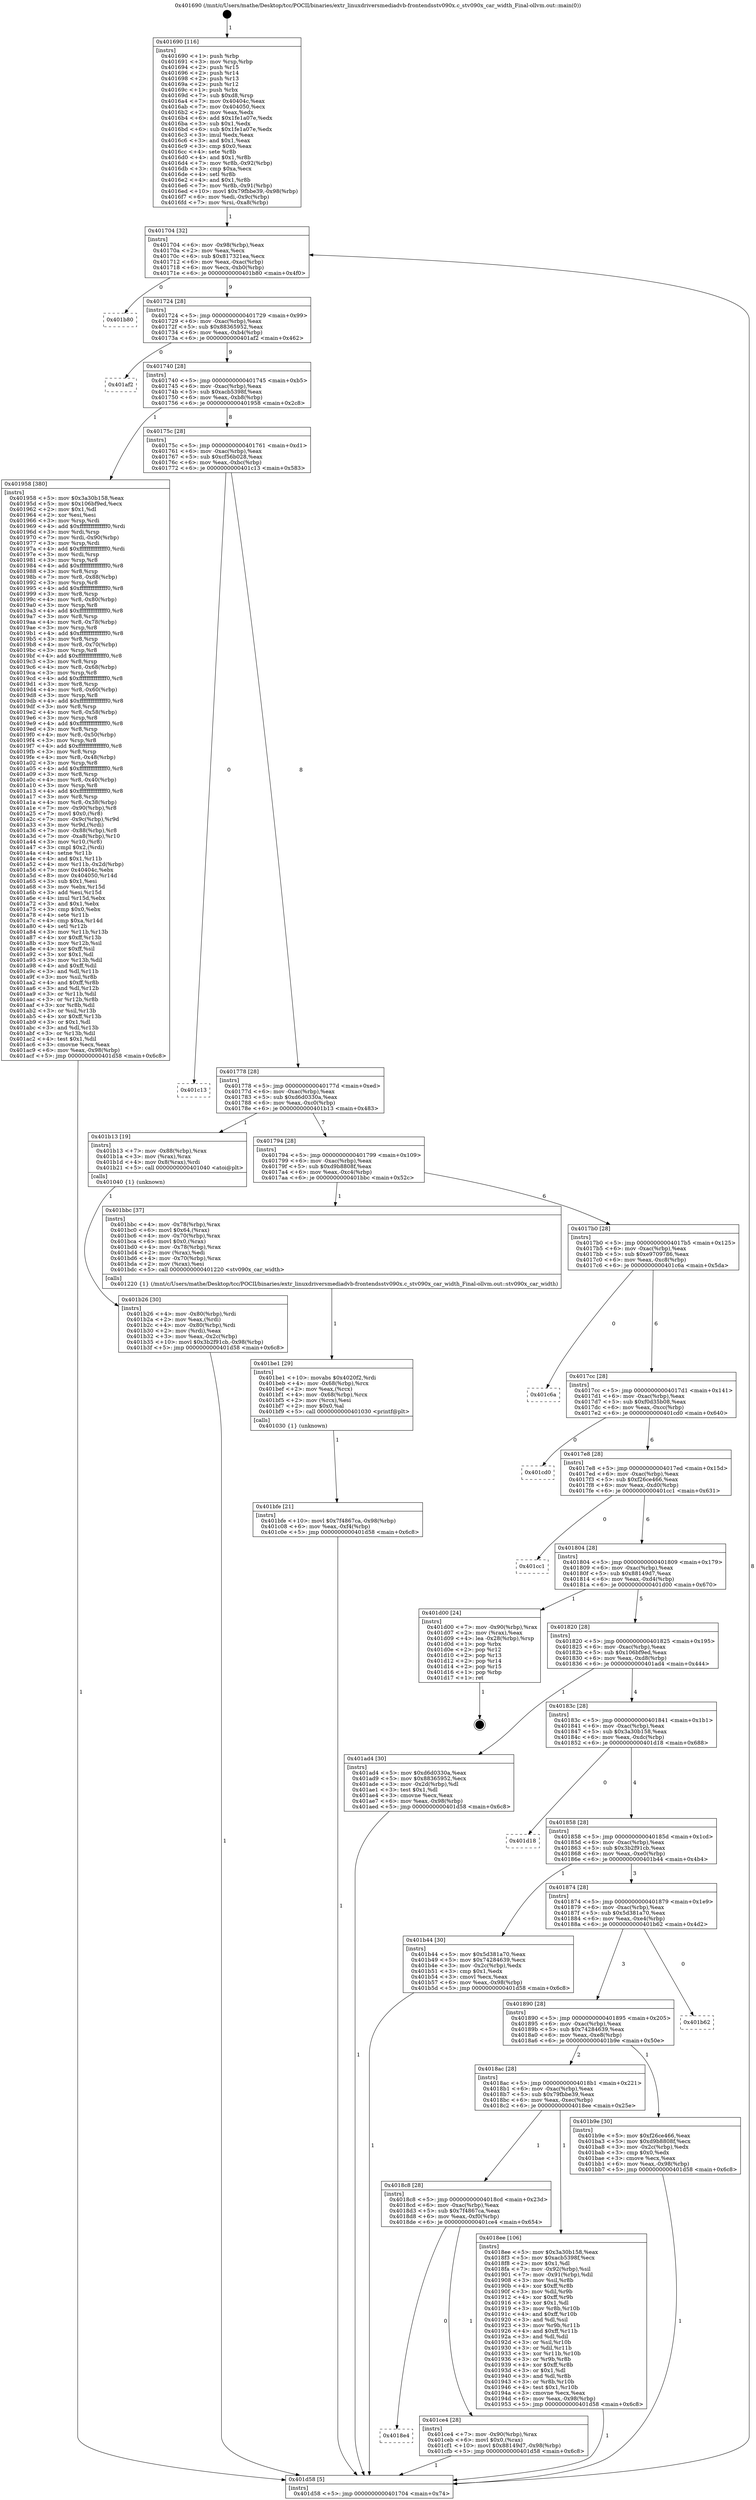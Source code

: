 digraph "0x401690" {
  label = "0x401690 (/mnt/c/Users/mathe/Desktop/tcc/POCII/binaries/extr_linuxdriversmediadvb-frontendsstv090x.c_stv090x_car_width_Final-ollvm.out::main(0))"
  labelloc = "t"
  node[shape=record]

  Entry [label="",width=0.3,height=0.3,shape=circle,fillcolor=black,style=filled]
  "0x401704" [label="{
     0x401704 [32]\l
     | [instrs]\l
     &nbsp;&nbsp;0x401704 \<+6\>: mov -0x98(%rbp),%eax\l
     &nbsp;&nbsp;0x40170a \<+2\>: mov %eax,%ecx\l
     &nbsp;&nbsp;0x40170c \<+6\>: sub $0x817321ea,%ecx\l
     &nbsp;&nbsp;0x401712 \<+6\>: mov %eax,-0xac(%rbp)\l
     &nbsp;&nbsp;0x401718 \<+6\>: mov %ecx,-0xb0(%rbp)\l
     &nbsp;&nbsp;0x40171e \<+6\>: je 0000000000401b80 \<main+0x4f0\>\l
  }"]
  "0x401b80" [label="{
     0x401b80\l
  }", style=dashed]
  "0x401724" [label="{
     0x401724 [28]\l
     | [instrs]\l
     &nbsp;&nbsp;0x401724 \<+5\>: jmp 0000000000401729 \<main+0x99\>\l
     &nbsp;&nbsp;0x401729 \<+6\>: mov -0xac(%rbp),%eax\l
     &nbsp;&nbsp;0x40172f \<+5\>: sub $0x88365952,%eax\l
     &nbsp;&nbsp;0x401734 \<+6\>: mov %eax,-0xb4(%rbp)\l
     &nbsp;&nbsp;0x40173a \<+6\>: je 0000000000401af2 \<main+0x462\>\l
  }"]
  Exit [label="",width=0.3,height=0.3,shape=circle,fillcolor=black,style=filled,peripheries=2]
  "0x401af2" [label="{
     0x401af2\l
  }", style=dashed]
  "0x401740" [label="{
     0x401740 [28]\l
     | [instrs]\l
     &nbsp;&nbsp;0x401740 \<+5\>: jmp 0000000000401745 \<main+0xb5\>\l
     &nbsp;&nbsp;0x401745 \<+6\>: mov -0xac(%rbp),%eax\l
     &nbsp;&nbsp;0x40174b \<+5\>: sub $0xacb5398f,%eax\l
     &nbsp;&nbsp;0x401750 \<+6\>: mov %eax,-0xb8(%rbp)\l
     &nbsp;&nbsp;0x401756 \<+6\>: je 0000000000401958 \<main+0x2c8\>\l
  }"]
  "0x4018e4" [label="{
     0x4018e4\l
  }", style=dashed]
  "0x401958" [label="{
     0x401958 [380]\l
     | [instrs]\l
     &nbsp;&nbsp;0x401958 \<+5\>: mov $0x3a30b158,%eax\l
     &nbsp;&nbsp;0x40195d \<+5\>: mov $0x106bf9ed,%ecx\l
     &nbsp;&nbsp;0x401962 \<+2\>: mov $0x1,%dl\l
     &nbsp;&nbsp;0x401964 \<+2\>: xor %esi,%esi\l
     &nbsp;&nbsp;0x401966 \<+3\>: mov %rsp,%rdi\l
     &nbsp;&nbsp;0x401969 \<+4\>: add $0xfffffffffffffff0,%rdi\l
     &nbsp;&nbsp;0x40196d \<+3\>: mov %rdi,%rsp\l
     &nbsp;&nbsp;0x401970 \<+7\>: mov %rdi,-0x90(%rbp)\l
     &nbsp;&nbsp;0x401977 \<+3\>: mov %rsp,%rdi\l
     &nbsp;&nbsp;0x40197a \<+4\>: add $0xfffffffffffffff0,%rdi\l
     &nbsp;&nbsp;0x40197e \<+3\>: mov %rdi,%rsp\l
     &nbsp;&nbsp;0x401981 \<+3\>: mov %rsp,%r8\l
     &nbsp;&nbsp;0x401984 \<+4\>: add $0xfffffffffffffff0,%r8\l
     &nbsp;&nbsp;0x401988 \<+3\>: mov %r8,%rsp\l
     &nbsp;&nbsp;0x40198b \<+7\>: mov %r8,-0x88(%rbp)\l
     &nbsp;&nbsp;0x401992 \<+3\>: mov %rsp,%r8\l
     &nbsp;&nbsp;0x401995 \<+4\>: add $0xfffffffffffffff0,%r8\l
     &nbsp;&nbsp;0x401999 \<+3\>: mov %r8,%rsp\l
     &nbsp;&nbsp;0x40199c \<+4\>: mov %r8,-0x80(%rbp)\l
     &nbsp;&nbsp;0x4019a0 \<+3\>: mov %rsp,%r8\l
     &nbsp;&nbsp;0x4019a3 \<+4\>: add $0xfffffffffffffff0,%r8\l
     &nbsp;&nbsp;0x4019a7 \<+3\>: mov %r8,%rsp\l
     &nbsp;&nbsp;0x4019aa \<+4\>: mov %r8,-0x78(%rbp)\l
     &nbsp;&nbsp;0x4019ae \<+3\>: mov %rsp,%r8\l
     &nbsp;&nbsp;0x4019b1 \<+4\>: add $0xfffffffffffffff0,%r8\l
     &nbsp;&nbsp;0x4019b5 \<+3\>: mov %r8,%rsp\l
     &nbsp;&nbsp;0x4019b8 \<+4\>: mov %r8,-0x70(%rbp)\l
     &nbsp;&nbsp;0x4019bc \<+3\>: mov %rsp,%r8\l
     &nbsp;&nbsp;0x4019bf \<+4\>: add $0xfffffffffffffff0,%r8\l
     &nbsp;&nbsp;0x4019c3 \<+3\>: mov %r8,%rsp\l
     &nbsp;&nbsp;0x4019c6 \<+4\>: mov %r8,-0x68(%rbp)\l
     &nbsp;&nbsp;0x4019ca \<+3\>: mov %rsp,%r8\l
     &nbsp;&nbsp;0x4019cd \<+4\>: add $0xfffffffffffffff0,%r8\l
     &nbsp;&nbsp;0x4019d1 \<+3\>: mov %r8,%rsp\l
     &nbsp;&nbsp;0x4019d4 \<+4\>: mov %r8,-0x60(%rbp)\l
     &nbsp;&nbsp;0x4019d8 \<+3\>: mov %rsp,%r8\l
     &nbsp;&nbsp;0x4019db \<+4\>: add $0xfffffffffffffff0,%r8\l
     &nbsp;&nbsp;0x4019df \<+3\>: mov %r8,%rsp\l
     &nbsp;&nbsp;0x4019e2 \<+4\>: mov %r8,-0x58(%rbp)\l
     &nbsp;&nbsp;0x4019e6 \<+3\>: mov %rsp,%r8\l
     &nbsp;&nbsp;0x4019e9 \<+4\>: add $0xfffffffffffffff0,%r8\l
     &nbsp;&nbsp;0x4019ed \<+3\>: mov %r8,%rsp\l
     &nbsp;&nbsp;0x4019f0 \<+4\>: mov %r8,-0x50(%rbp)\l
     &nbsp;&nbsp;0x4019f4 \<+3\>: mov %rsp,%r8\l
     &nbsp;&nbsp;0x4019f7 \<+4\>: add $0xfffffffffffffff0,%r8\l
     &nbsp;&nbsp;0x4019fb \<+3\>: mov %r8,%rsp\l
     &nbsp;&nbsp;0x4019fe \<+4\>: mov %r8,-0x48(%rbp)\l
     &nbsp;&nbsp;0x401a02 \<+3\>: mov %rsp,%r8\l
     &nbsp;&nbsp;0x401a05 \<+4\>: add $0xfffffffffffffff0,%r8\l
     &nbsp;&nbsp;0x401a09 \<+3\>: mov %r8,%rsp\l
     &nbsp;&nbsp;0x401a0c \<+4\>: mov %r8,-0x40(%rbp)\l
     &nbsp;&nbsp;0x401a10 \<+3\>: mov %rsp,%r8\l
     &nbsp;&nbsp;0x401a13 \<+4\>: add $0xfffffffffffffff0,%r8\l
     &nbsp;&nbsp;0x401a17 \<+3\>: mov %r8,%rsp\l
     &nbsp;&nbsp;0x401a1a \<+4\>: mov %r8,-0x38(%rbp)\l
     &nbsp;&nbsp;0x401a1e \<+7\>: mov -0x90(%rbp),%r8\l
     &nbsp;&nbsp;0x401a25 \<+7\>: movl $0x0,(%r8)\l
     &nbsp;&nbsp;0x401a2c \<+7\>: mov -0x9c(%rbp),%r9d\l
     &nbsp;&nbsp;0x401a33 \<+3\>: mov %r9d,(%rdi)\l
     &nbsp;&nbsp;0x401a36 \<+7\>: mov -0x88(%rbp),%r8\l
     &nbsp;&nbsp;0x401a3d \<+7\>: mov -0xa8(%rbp),%r10\l
     &nbsp;&nbsp;0x401a44 \<+3\>: mov %r10,(%r8)\l
     &nbsp;&nbsp;0x401a47 \<+3\>: cmpl $0x2,(%rdi)\l
     &nbsp;&nbsp;0x401a4a \<+4\>: setne %r11b\l
     &nbsp;&nbsp;0x401a4e \<+4\>: and $0x1,%r11b\l
     &nbsp;&nbsp;0x401a52 \<+4\>: mov %r11b,-0x2d(%rbp)\l
     &nbsp;&nbsp;0x401a56 \<+7\>: mov 0x40404c,%ebx\l
     &nbsp;&nbsp;0x401a5d \<+8\>: mov 0x404050,%r14d\l
     &nbsp;&nbsp;0x401a65 \<+3\>: sub $0x1,%esi\l
     &nbsp;&nbsp;0x401a68 \<+3\>: mov %ebx,%r15d\l
     &nbsp;&nbsp;0x401a6b \<+3\>: add %esi,%r15d\l
     &nbsp;&nbsp;0x401a6e \<+4\>: imul %r15d,%ebx\l
     &nbsp;&nbsp;0x401a72 \<+3\>: and $0x1,%ebx\l
     &nbsp;&nbsp;0x401a75 \<+3\>: cmp $0x0,%ebx\l
     &nbsp;&nbsp;0x401a78 \<+4\>: sete %r11b\l
     &nbsp;&nbsp;0x401a7c \<+4\>: cmp $0xa,%r14d\l
     &nbsp;&nbsp;0x401a80 \<+4\>: setl %r12b\l
     &nbsp;&nbsp;0x401a84 \<+3\>: mov %r11b,%r13b\l
     &nbsp;&nbsp;0x401a87 \<+4\>: xor $0xff,%r13b\l
     &nbsp;&nbsp;0x401a8b \<+3\>: mov %r12b,%sil\l
     &nbsp;&nbsp;0x401a8e \<+4\>: xor $0xff,%sil\l
     &nbsp;&nbsp;0x401a92 \<+3\>: xor $0x1,%dl\l
     &nbsp;&nbsp;0x401a95 \<+3\>: mov %r13b,%dil\l
     &nbsp;&nbsp;0x401a98 \<+4\>: and $0xff,%dil\l
     &nbsp;&nbsp;0x401a9c \<+3\>: and %dl,%r11b\l
     &nbsp;&nbsp;0x401a9f \<+3\>: mov %sil,%r8b\l
     &nbsp;&nbsp;0x401aa2 \<+4\>: and $0xff,%r8b\l
     &nbsp;&nbsp;0x401aa6 \<+3\>: and %dl,%r12b\l
     &nbsp;&nbsp;0x401aa9 \<+3\>: or %r11b,%dil\l
     &nbsp;&nbsp;0x401aac \<+3\>: or %r12b,%r8b\l
     &nbsp;&nbsp;0x401aaf \<+3\>: xor %r8b,%dil\l
     &nbsp;&nbsp;0x401ab2 \<+3\>: or %sil,%r13b\l
     &nbsp;&nbsp;0x401ab5 \<+4\>: xor $0xff,%r13b\l
     &nbsp;&nbsp;0x401ab9 \<+3\>: or $0x1,%dl\l
     &nbsp;&nbsp;0x401abc \<+3\>: and %dl,%r13b\l
     &nbsp;&nbsp;0x401abf \<+3\>: or %r13b,%dil\l
     &nbsp;&nbsp;0x401ac2 \<+4\>: test $0x1,%dil\l
     &nbsp;&nbsp;0x401ac6 \<+3\>: cmovne %ecx,%eax\l
     &nbsp;&nbsp;0x401ac9 \<+6\>: mov %eax,-0x98(%rbp)\l
     &nbsp;&nbsp;0x401acf \<+5\>: jmp 0000000000401d58 \<main+0x6c8\>\l
  }"]
  "0x40175c" [label="{
     0x40175c [28]\l
     | [instrs]\l
     &nbsp;&nbsp;0x40175c \<+5\>: jmp 0000000000401761 \<main+0xd1\>\l
     &nbsp;&nbsp;0x401761 \<+6\>: mov -0xac(%rbp),%eax\l
     &nbsp;&nbsp;0x401767 \<+5\>: sub $0xcf56b028,%eax\l
     &nbsp;&nbsp;0x40176c \<+6\>: mov %eax,-0xbc(%rbp)\l
     &nbsp;&nbsp;0x401772 \<+6\>: je 0000000000401c13 \<main+0x583\>\l
  }"]
  "0x401ce4" [label="{
     0x401ce4 [28]\l
     | [instrs]\l
     &nbsp;&nbsp;0x401ce4 \<+7\>: mov -0x90(%rbp),%rax\l
     &nbsp;&nbsp;0x401ceb \<+6\>: movl $0x0,(%rax)\l
     &nbsp;&nbsp;0x401cf1 \<+10\>: movl $0x88149d7,-0x98(%rbp)\l
     &nbsp;&nbsp;0x401cfb \<+5\>: jmp 0000000000401d58 \<main+0x6c8\>\l
  }"]
  "0x401c13" [label="{
     0x401c13\l
  }", style=dashed]
  "0x401778" [label="{
     0x401778 [28]\l
     | [instrs]\l
     &nbsp;&nbsp;0x401778 \<+5\>: jmp 000000000040177d \<main+0xed\>\l
     &nbsp;&nbsp;0x40177d \<+6\>: mov -0xac(%rbp),%eax\l
     &nbsp;&nbsp;0x401783 \<+5\>: sub $0xd6d0330a,%eax\l
     &nbsp;&nbsp;0x401788 \<+6\>: mov %eax,-0xc0(%rbp)\l
     &nbsp;&nbsp;0x40178e \<+6\>: je 0000000000401b13 \<main+0x483\>\l
  }"]
  "0x401bfe" [label="{
     0x401bfe [21]\l
     | [instrs]\l
     &nbsp;&nbsp;0x401bfe \<+10\>: movl $0x7f4867ca,-0x98(%rbp)\l
     &nbsp;&nbsp;0x401c08 \<+6\>: mov %eax,-0xf4(%rbp)\l
     &nbsp;&nbsp;0x401c0e \<+5\>: jmp 0000000000401d58 \<main+0x6c8\>\l
  }"]
  "0x401b13" [label="{
     0x401b13 [19]\l
     | [instrs]\l
     &nbsp;&nbsp;0x401b13 \<+7\>: mov -0x88(%rbp),%rax\l
     &nbsp;&nbsp;0x401b1a \<+3\>: mov (%rax),%rax\l
     &nbsp;&nbsp;0x401b1d \<+4\>: mov 0x8(%rax),%rdi\l
     &nbsp;&nbsp;0x401b21 \<+5\>: call 0000000000401040 \<atoi@plt\>\l
     | [calls]\l
     &nbsp;&nbsp;0x401040 \{1\} (unknown)\l
  }"]
  "0x401794" [label="{
     0x401794 [28]\l
     | [instrs]\l
     &nbsp;&nbsp;0x401794 \<+5\>: jmp 0000000000401799 \<main+0x109\>\l
     &nbsp;&nbsp;0x401799 \<+6\>: mov -0xac(%rbp),%eax\l
     &nbsp;&nbsp;0x40179f \<+5\>: sub $0xd9b8808f,%eax\l
     &nbsp;&nbsp;0x4017a4 \<+6\>: mov %eax,-0xc4(%rbp)\l
     &nbsp;&nbsp;0x4017aa \<+6\>: je 0000000000401bbc \<main+0x52c\>\l
  }"]
  "0x401be1" [label="{
     0x401be1 [29]\l
     | [instrs]\l
     &nbsp;&nbsp;0x401be1 \<+10\>: movabs $0x4020f2,%rdi\l
     &nbsp;&nbsp;0x401beb \<+4\>: mov -0x68(%rbp),%rcx\l
     &nbsp;&nbsp;0x401bef \<+2\>: mov %eax,(%rcx)\l
     &nbsp;&nbsp;0x401bf1 \<+4\>: mov -0x68(%rbp),%rcx\l
     &nbsp;&nbsp;0x401bf5 \<+2\>: mov (%rcx),%esi\l
     &nbsp;&nbsp;0x401bf7 \<+2\>: mov $0x0,%al\l
     &nbsp;&nbsp;0x401bf9 \<+5\>: call 0000000000401030 \<printf@plt\>\l
     | [calls]\l
     &nbsp;&nbsp;0x401030 \{1\} (unknown)\l
  }"]
  "0x401bbc" [label="{
     0x401bbc [37]\l
     | [instrs]\l
     &nbsp;&nbsp;0x401bbc \<+4\>: mov -0x78(%rbp),%rax\l
     &nbsp;&nbsp;0x401bc0 \<+6\>: movl $0x64,(%rax)\l
     &nbsp;&nbsp;0x401bc6 \<+4\>: mov -0x70(%rbp),%rax\l
     &nbsp;&nbsp;0x401bca \<+6\>: movl $0x0,(%rax)\l
     &nbsp;&nbsp;0x401bd0 \<+4\>: mov -0x78(%rbp),%rax\l
     &nbsp;&nbsp;0x401bd4 \<+2\>: mov (%rax),%edi\l
     &nbsp;&nbsp;0x401bd6 \<+4\>: mov -0x70(%rbp),%rax\l
     &nbsp;&nbsp;0x401bda \<+2\>: mov (%rax),%esi\l
     &nbsp;&nbsp;0x401bdc \<+5\>: call 0000000000401220 \<stv090x_car_width\>\l
     | [calls]\l
     &nbsp;&nbsp;0x401220 \{1\} (/mnt/c/Users/mathe/Desktop/tcc/POCII/binaries/extr_linuxdriversmediadvb-frontendsstv090x.c_stv090x_car_width_Final-ollvm.out::stv090x_car_width)\l
  }"]
  "0x4017b0" [label="{
     0x4017b0 [28]\l
     | [instrs]\l
     &nbsp;&nbsp;0x4017b0 \<+5\>: jmp 00000000004017b5 \<main+0x125\>\l
     &nbsp;&nbsp;0x4017b5 \<+6\>: mov -0xac(%rbp),%eax\l
     &nbsp;&nbsp;0x4017bb \<+5\>: sub $0xe9709786,%eax\l
     &nbsp;&nbsp;0x4017c0 \<+6\>: mov %eax,-0xc8(%rbp)\l
     &nbsp;&nbsp;0x4017c6 \<+6\>: je 0000000000401c6a \<main+0x5da\>\l
  }"]
  "0x401b26" [label="{
     0x401b26 [30]\l
     | [instrs]\l
     &nbsp;&nbsp;0x401b26 \<+4\>: mov -0x80(%rbp),%rdi\l
     &nbsp;&nbsp;0x401b2a \<+2\>: mov %eax,(%rdi)\l
     &nbsp;&nbsp;0x401b2c \<+4\>: mov -0x80(%rbp),%rdi\l
     &nbsp;&nbsp;0x401b30 \<+2\>: mov (%rdi),%eax\l
     &nbsp;&nbsp;0x401b32 \<+3\>: mov %eax,-0x2c(%rbp)\l
     &nbsp;&nbsp;0x401b35 \<+10\>: movl $0x3b2f91cb,-0x98(%rbp)\l
     &nbsp;&nbsp;0x401b3f \<+5\>: jmp 0000000000401d58 \<main+0x6c8\>\l
  }"]
  "0x401c6a" [label="{
     0x401c6a\l
  }", style=dashed]
  "0x4017cc" [label="{
     0x4017cc [28]\l
     | [instrs]\l
     &nbsp;&nbsp;0x4017cc \<+5\>: jmp 00000000004017d1 \<main+0x141\>\l
     &nbsp;&nbsp;0x4017d1 \<+6\>: mov -0xac(%rbp),%eax\l
     &nbsp;&nbsp;0x4017d7 \<+5\>: sub $0xf0d35b08,%eax\l
     &nbsp;&nbsp;0x4017dc \<+6\>: mov %eax,-0xcc(%rbp)\l
     &nbsp;&nbsp;0x4017e2 \<+6\>: je 0000000000401cd0 \<main+0x640\>\l
  }"]
  "0x401690" [label="{
     0x401690 [116]\l
     | [instrs]\l
     &nbsp;&nbsp;0x401690 \<+1\>: push %rbp\l
     &nbsp;&nbsp;0x401691 \<+3\>: mov %rsp,%rbp\l
     &nbsp;&nbsp;0x401694 \<+2\>: push %r15\l
     &nbsp;&nbsp;0x401696 \<+2\>: push %r14\l
     &nbsp;&nbsp;0x401698 \<+2\>: push %r13\l
     &nbsp;&nbsp;0x40169a \<+2\>: push %r12\l
     &nbsp;&nbsp;0x40169c \<+1\>: push %rbx\l
     &nbsp;&nbsp;0x40169d \<+7\>: sub $0xd8,%rsp\l
     &nbsp;&nbsp;0x4016a4 \<+7\>: mov 0x40404c,%eax\l
     &nbsp;&nbsp;0x4016ab \<+7\>: mov 0x404050,%ecx\l
     &nbsp;&nbsp;0x4016b2 \<+2\>: mov %eax,%edx\l
     &nbsp;&nbsp;0x4016b4 \<+6\>: add $0x1fe1a07e,%edx\l
     &nbsp;&nbsp;0x4016ba \<+3\>: sub $0x1,%edx\l
     &nbsp;&nbsp;0x4016bd \<+6\>: sub $0x1fe1a07e,%edx\l
     &nbsp;&nbsp;0x4016c3 \<+3\>: imul %edx,%eax\l
     &nbsp;&nbsp;0x4016c6 \<+3\>: and $0x1,%eax\l
     &nbsp;&nbsp;0x4016c9 \<+3\>: cmp $0x0,%eax\l
     &nbsp;&nbsp;0x4016cc \<+4\>: sete %r8b\l
     &nbsp;&nbsp;0x4016d0 \<+4\>: and $0x1,%r8b\l
     &nbsp;&nbsp;0x4016d4 \<+7\>: mov %r8b,-0x92(%rbp)\l
     &nbsp;&nbsp;0x4016db \<+3\>: cmp $0xa,%ecx\l
     &nbsp;&nbsp;0x4016de \<+4\>: setl %r8b\l
     &nbsp;&nbsp;0x4016e2 \<+4\>: and $0x1,%r8b\l
     &nbsp;&nbsp;0x4016e6 \<+7\>: mov %r8b,-0x91(%rbp)\l
     &nbsp;&nbsp;0x4016ed \<+10\>: movl $0x79fbbe39,-0x98(%rbp)\l
     &nbsp;&nbsp;0x4016f7 \<+6\>: mov %edi,-0x9c(%rbp)\l
     &nbsp;&nbsp;0x4016fd \<+7\>: mov %rsi,-0xa8(%rbp)\l
  }"]
  "0x401cd0" [label="{
     0x401cd0\l
  }", style=dashed]
  "0x4017e8" [label="{
     0x4017e8 [28]\l
     | [instrs]\l
     &nbsp;&nbsp;0x4017e8 \<+5\>: jmp 00000000004017ed \<main+0x15d\>\l
     &nbsp;&nbsp;0x4017ed \<+6\>: mov -0xac(%rbp),%eax\l
     &nbsp;&nbsp;0x4017f3 \<+5\>: sub $0xf26ce466,%eax\l
     &nbsp;&nbsp;0x4017f8 \<+6\>: mov %eax,-0xd0(%rbp)\l
     &nbsp;&nbsp;0x4017fe \<+6\>: je 0000000000401cc1 \<main+0x631\>\l
  }"]
  "0x401d58" [label="{
     0x401d58 [5]\l
     | [instrs]\l
     &nbsp;&nbsp;0x401d58 \<+5\>: jmp 0000000000401704 \<main+0x74\>\l
  }"]
  "0x401cc1" [label="{
     0x401cc1\l
  }", style=dashed]
  "0x401804" [label="{
     0x401804 [28]\l
     | [instrs]\l
     &nbsp;&nbsp;0x401804 \<+5\>: jmp 0000000000401809 \<main+0x179\>\l
     &nbsp;&nbsp;0x401809 \<+6\>: mov -0xac(%rbp),%eax\l
     &nbsp;&nbsp;0x40180f \<+5\>: sub $0x88149d7,%eax\l
     &nbsp;&nbsp;0x401814 \<+6\>: mov %eax,-0xd4(%rbp)\l
     &nbsp;&nbsp;0x40181a \<+6\>: je 0000000000401d00 \<main+0x670\>\l
  }"]
  "0x4018c8" [label="{
     0x4018c8 [28]\l
     | [instrs]\l
     &nbsp;&nbsp;0x4018c8 \<+5\>: jmp 00000000004018cd \<main+0x23d\>\l
     &nbsp;&nbsp;0x4018cd \<+6\>: mov -0xac(%rbp),%eax\l
     &nbsp;&nbsp;0x4018d3 \<+5\>: sub $0x7f4867ca,%eax\l
     &nbsp;&nbsp;0x4018d8 \<+6\>: mov %eax,-0xf0(%rbp)\l
     &nbsp;&nbsp;0x4018de \<+6\>: je 0000000000401ce4 \<main+0x654\>\l
  }"]
  "0x401d00" [label="{
     0x401d00 [24]\l
     | [instrs]\l
     &nbsp;&nbsp;0x401d00 \<+7\>: mov -0x90(%rbp),%rax\l
     &nbsp;&nbsp;0x401d07 \<+2\>: mov (%rax),%eax\l
     &nbsp;&nbsp;0x401d09 \<+4\>: lea -0x28(%rbp),%rsp\l
     &nbsp;&nbsp;0x401d0d \<+1\>: pop %rbx\l
     &nbsp;&nbsp;0x401d0e \<+2\>: pop %r12\l
     &nbsp;&nbsp;0x401d10 \<+2\>: pop %r13\l
     &nbsp;&nbsp;0x401d12 \<+2\>: pop %r14\l
     &nbsp;&nbsp;0x401d14 \<+2\>: pop %r15\l
     &nbsp;&nbsp;0x401d16 \<+1\>: pop %rbp\l
     &nbsp;&nbsp;0x401d17 \<+1\>: ret\l
  }"]
  "0x401820" [label="{
     0x401820 [28]\l
     | [instrs]\l
     &nbsp;&nbsp;0x401820 \<+5\>: jmp 0000000000401825 \<main+0x195\>\l
     &nbsp;&nbsp;0x401825 \<+6\>: mov -0xac(%rbp),%eax\l
     &nbsp;&nbsp;0x40182b \<+5\>: sub $0x106bf9ed,%eax\l
     &nbsp;&nbsp;0x401830 \<+6\>: mov %eax,-0xd8(%rbp)\l
     &nbsp;&nbsp;0x401836 \<+6\>: je 0000000000401ad4 \<main+0x444\>\l
  }"]
  "0x4018ee" [label="{
     0x4018ee [106]\l
     | [instrs]\l
     &nbsp;&nbsp;0x4018ee \<+5\>: mov $0x3a30b158,%eax\l
     &nbsp;&nbsp;0x4018f3 \<+5\>: mov $0xacb5398f,%ecx\l
     &nbsp;&nbsp;0x4018f8 \<+2\>: mov $0x1,%dl\l
     &nbsp;&nbsp;0x4018fa \<+7\>: mov -0x92(%rbp),%sil\l
     &nbsp;&nbsp;0x401901 \<+7\>: mov -0x91(%rbp),%dil\l
     &nbsp;&nbsp;0x401908 \<+3\>: mov %sil,%r8b\l
     &nbsp;&nbsp;0x40190b \<+4\>: xor $0xff,%r8b\l
     &nbsp;&nbsp;0x40190f \<+3\>: mov %dil,%r9b\l
     &nbsp;&nbsp;0x401912 \<+4\>: xor $0xff,%r9b\l
     &nbsp;&nbsp;0x401916 \<+3\>: xor $0x1,%dl\l
     &nbsp;&nbsp;0x401919 \<+3\>: mov %r8b,%r10b\l
     &nbsp;&nbsp;0x40191c \<+4\>: and $0xff,%r10b\l
     &nbsp;&nbsp;0x401920 \<+3\>: and %dl,%sil\l
     &nbsp;&nbsp;0x401923 \<+3\>: mov %r9b,%r11b\l
     &nbsp;&nbsp;0x401926 \<+4\>: and $0xff,%r11b\l
     &nbsp;&nbsp;0x40192a \<+3\>: and %dl,%dil\l
     &nbsp;&nbsp;0x40192d \<+3\>: or %sil,%r10b\l
     &nbsp;&nbsp;0x401930 \<+3\>: or %dil,%r11b\l
     &nbsp;&nbsp;0x401933 \<+3\>: xor %r11b,%r10b\l
     &nbsp;&nbsp;0x401936 \<+3\>: or %r9b,%r8b\l
     &nbsp;&nbsp;0x401939 \<+4\>: xor $0xff,%r8b\l
     &nbsp;&nbsp;0x40193d \<+3\>: or $0x1,%dl\l
     &nbsp;&nbsp;0x401940 \<+3\>: and %dl,%r8b\l
     &nbsp;&nbsp;0x401943 \<+3\>: or %r8b,%r10b\l
     &nbsp;&nbsp;0x401946 \<+4\>: test $0x1,%r10b\l
     &nbsp;&nbsp;0x40194a \<+3\>: cmovne %ecx,%eax\l
     &nbsp;&nbsp;0x40194d \<+6\>: mov %eax,-0x98(%rbp)\l
     &nbsp;&nbsp;0x401953 \<+5\>: jmp 0000000000401d58 \<main+0x6c8\>\l
  }"]
  "0x401ad4" [label="{
     0x401ad4 [30]\l
     | [instrs]\l
     &nbsp;&nbsp;0x401ad4 \<+5\>: mov $0xd6d0330a,%eax\l
     &nbsp;&nbsp;0x401ad9 \<+5\>: mov $0x88365952,%ecx\l
     &nbsp;&nbsp;0x401ade \<+3\>: mov -0x2d(%rbp),%dl\l
     &nbsp;&nbsp;0x401ae1 \<+3\>: test $0x1,%dl\l
     &nbsp;&nbsp;0x401ae4 \<+3\>: cmovne %ecx,%eax\l
     &nbsp;&nbsp;0x401ae7 \<+6\>: mov %eax,-0x98(%rbp)\l
     &nbsp;&nbsp;0x401aed \<+5\>: jmp 0000000000401d58 \<main+0x6c8\>\l
  }"]
  "0x40183c" [label="{
     0x40183c [28]\l
     | [instrs]\l
     &nbsp;&nbsp;0x40183c \<+5\>: jmp 0000000000401841 \<main+0x1b1\>\l
     &nbsp;&nbsp;0x401841 \<+6\>: mov -0xac(%rbp),%eax\l
     &nbsp;&nbsp;0x401847 \<+5\>: sub $0x3a30b158,%eax\l
     &nbsp;&nbsp;0x40184c \<+6\>: mov %eax,-0xdc(%rbp)\l
     &nbsp;&nbsp;0x401852 \<+6\>: je 0000000000401d18 \<main+0x688\>\l
  }"]
  "0x4018ac" [label="{
     0x4018ac [28]\l
     | [instrs]\l
     &nbsp;&nbsp;0x4018ac \<+5\>: jmp 00000000004018b1 \<main+0x221\>\l
     &nbsp;&nbsp;0x4018b1 \<+6\>: mov -0xac(%rbp),%eax\l
     &nbsp;&nbsp;0x4018b7 \<+5\>: sub $0x79fbbe39,%eax\l
     &nbsp;&nbsp;0x4018bc \<+6\>: mov %eax,-0xec(%rbp)\l
     &nbsp;&nbsp;0x4018c2 \<+6\>: je 00000000004018ee \<main+0x25e\>\l
  }"]
  "0x401d18" [label="{
     0x401d18\l
  }", style=dashed]
  "0x401858" [label="{
     0x401858 [28]\l
     | [instrs]\l
     &nbsp;&nbsp;0x401858 \<+5\>: jmp 000000000040185d \<main+0x1cd\>\l
     &nbsp;&nbsp;0x40185d \<+6\>: mov -0xac(%rbp),%eax\l
     &nbsp;&nbsp;0x401863 \<+5\>: sub $0x3b2f91cb,%eax\l
     &nbsp;&nbsp;0x401868 \<+6\>: mov %eax,-0xe0(%rbp)\l
     &nbsp;&nbsp;0x40186e \<+6\>: je 0000000000401b44 \<main+0x4b4\>\l
  }"]
  "0x401b9e" [label="{
     0x401b9e [30]\l
     | [instrs]\l
     &nbsp;&nbsp;0x401b9e \<+5\>: mov $0xf26ce466,%eax\l
     &nbsp;&nbsp;0x401ba3 \<+5\>: mov $0xd9b8808f,%ecx\l
     &nbsp;&nbsp;0x401ba8 \<+3\>: mov -0x2c(%rbp),%edx\l
     &nbsp;&nbsp;0x401bab \<+3\>: cmp $0x0,%edx\l
     &nbsp;&nbsp;0x401bae \<+3\>: cmove %ecx,%eax\l
     &nbsp;&nbsp;0x401bb1 \<+6\>: mov %eax,-0x98(%rbp)\l
     &nbsp;&nbsp;0x401bb7 \<+5\>: jmp 0000000000401d58 \<main+0x6c8\>\l
  }"]
  "0x401b44" [label="{
     0x401b44 [30]\l
     | [instrs]\l
     &nbsp;&nbsp;0x401b44 \<+5\>: mov $0x5d381a70,%eax\l
     &nbsp;&nbsp;0x401b49 \<+5\>: mov $0x74284639,%ecx\l
     &nbsp;&nbsp;0x401b4e \<+3\>: mov -0x2c(%rbp),%edx\l
     &nbsp;&nbsp;0x401b51 \<+3\>: cmp $0x1,%edx\l
     &nbsp;&nbsp;0x401b54 \<+3\>: cmovl %ecx,%eax\l
     &nbsp;&nbsp;0x401b57 \<+6\>: mov %eax,-0x98(%rbp)\l
     &nbsp;&nbsp;0x401b5d \<+5\>: jmp 0000000000401d58 \<main+0x6c8\>\l
  }"]
  "0x401874" [label="{
     0x401874 [28]\l
     | [instrs]\l
     &nbsp;&nbsp;0x401874 \<+5\>: jmp 0000000000401879 \<main+0x1e9\>\l
     &nbsp;&nbsp;0x401879 \<+6\>: mov -0xac(%rbp),%eax\l
     &nbsp;&nbsp;0x40187f \<+5\>: sub $0x5d381a70,%eax\l
     &nbsp;&nbsp;0x401884 \<+6\>: mov %eax,-0xe4(%rbp)\l
     &nbsp;&nbsp;0x40188a \<+6\>: je 0000000000401b62 \<main+0x4d2\>\l
  }"]
  "0x401890" [label="{
     0x401890 [28]\l
     | [instrs]\l
     &nbsp;&nbsp;0x401890 \<+5\>: jmp 0000000000401895 \<main+0x205\>\l
     &nbsp;&nbsp;0x401895 \<+6\>: mov -0xac(%rbp),%eax\l
     &nbsp;&nbsp;0x40189b \<+5\>: sub $0x74284639,%eax\l
     &nbsp;&nbsp;0x4018a0 \<+6\>: mov %eax,-0xe8(%rbp)\l
     &nbsp;&nbsp;0x4018a6 \<+6\>: je 0000000000401b9e \<main+0x50e\>\l
  }"]
  "0x401b62" [label="{
     0x401b62\l
  }", style=dashed]
  Entry -> "0x401690" [label=" 1"]
  "0x401704" -> "0x401b80" [label=" 0"]
  "0x401704" -> "0x401724" [label=" 9"]
  "0x401d00" -> Exit [label=" 1"]
  "0x401724" -> "0x401af2" [label=" 0"]
  "0x401724" -> "0x401740" [label=" 9"]
  "0x401ce4" -> "0x401d58" [label=" 1"]
  "0x401740" -> "0x401958" [label=" 1"]
  "0x401740" -> "0x40175c" [label=" 8"]
  "0x4018c8" -> "0x4018e4" [label=" 0"]
  "0x40175c" -> "0x401c13" [label=" 0"]
  "0x40175c" -> "0x401778" [label=" 8"]
  "0x4018c8" -> "0x401ce4" [label=" 1"]
  "0x401778" -> "0x401b13" [label=" 1"]
  "0x401778" -> "0x401794" [label=" 7"]
  "0x401bfe" -> "0x401d58" [label=" 1"]
  "0x401794" -> "0x401bbc" [label=" 1"]
  "0x401794" -> "0x4017b0" [label=" 6"]
  "0x401be1" -> "0x401bfe" [label=" 1"]
  "0x4017b0" -> "0x401c6a" [label=" 0"]
  "0x4017b0" -> "0x4017cc" [label=" 6"]
  "0x401bbc" -> "0x401be1" [label=" 1"]
  "0x4017cc" -> "0x401cd0" [label=" 0"]
  "0x4017cc" -> "0x4017e8" [label=" 6"]
  "0x401b44" -> "0x401d58" [label=" 1"]
  "0x4017e8" -> "0x401cc1" [label=" 0"]
  "0x4017e8" -> "0x401804" [label=" 6"]
  "0x401b26" -> "0x401d58" [label=" 1"]
  "0x401804" -> "0x401d00" [label=" 1"]
  "0x401804" -> "0x401820" [label=" 5"]
  "0x401b13" -> "0x401b26" [label=" 1"]
  "0x401820" -> "0x401ad4" [label=" 1"]
  "0x401820" -> "0x40183c" [label=" 4"]
  "0x401ad4" -> "0x401d58" [label=" 1"]
  "0x40183c" -> "0x401d18" [label=" 0"]
  "0x40183c" -> "0x401858" [label=" 4"]
  "0x401b9e" -> "0x401d58" [label=" 1"]
  "0x401858" -> "0x401b44" [label=" 1"]
  "0x401858" -> "0x401874" [label=" 3"]
  "0x401d58" -> "0x401704" [label=" 8"]
  "0x401874" -> "0x401b62" [label=" 0"]
  "0x401874" -> "0x401890" [label=" 3"]
  "0x401690" -> "0x401704" [label=" 1"]
  "0x401890" -> "0x401b9e" [label=" 1"]
  "0x401890" -> "0x4018ac" [label=" 2"]
  "0x401958" -> "0x401d58" [label=" 1"]
  "0x4018ac" -> "0x4018ee" [label=" 1"]
  "0x4018ac" -> "0x4018c8" [label=" 1"]
  "0x4018ee" -> "0x401d58" [label=" 1"]
}
